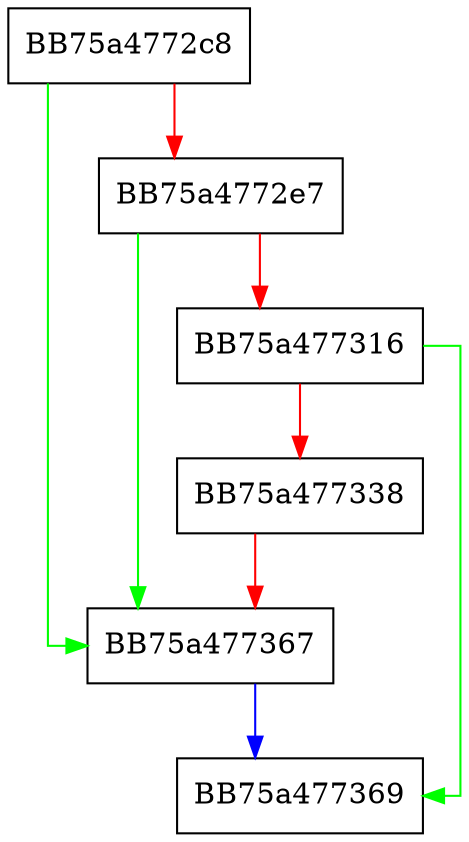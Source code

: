 digraph LoadAssembly {
  node [shape="box"];
  graph [splines=ortho];
  BB75a4772c8 -> BB75a477367 [color="green"];
  BB75a4772c8 -> BB75a4772e7 [color="red"];
  BB75a4772e7 -> BB75a477367 [color="green"];
  BB75a4772e7 -> BB75a477316 [color="red"];
  BB75a477316 -> BB75a477369 [color="green"];
  BB75a477316 -> BB75a477338 [color="red"];
  BB75a477338 -> BB75a477367 [color="red"];
  BB75a477367 -> BB75a477369 [color="blue"];
}